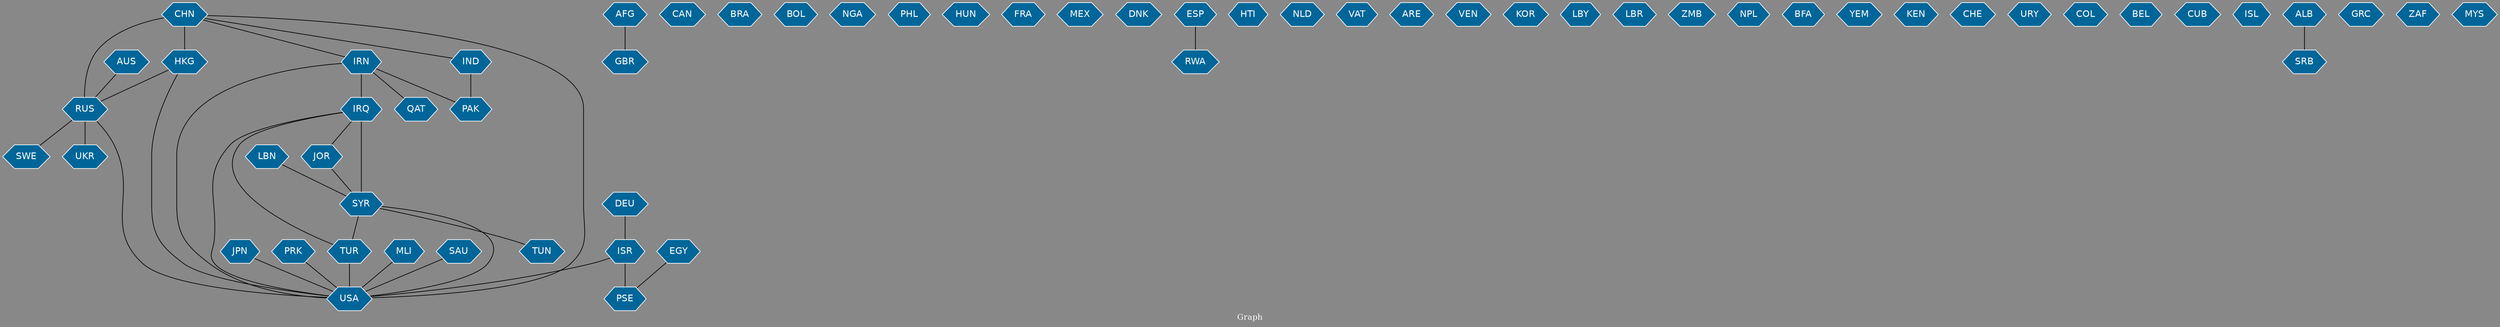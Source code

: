 // Countries together in item graph
graph {
	graph [bgcolor="#888888" fontcolor=white fontsize=12 label="Graph" outputorder=edgesfirst overlap=prism]
	node [color=white fillcolor="#006699" fontcolor=white fontname=Helvetica shape=hexagon style=filled]
	edge [arrowhead=open color=black fontcolor=white fontname=Courier fontsize=12]
		IRQ [label=IRQ]
		TUR [label=TUR]
		SYR [label=SYR]
		RUS [label=RUS]
		UKR [label=UKR]
		HKG [label=HKG]
		CHN [label=CHN]
		EGY [label=EGY]
		AFG [label=AFG]
		CAN [label=CAN]
		GBR [label=GBR]
		PAK [label=PAK]
		USA [label=USA]
		BRA [label=BRA]
		JPN [label=JPN]
		BOL [label=BOL]
		NGA [label=NGA]
		IND [label=IND]
		PRK [label=PRK]
		PHL [label=PHL]
		PSE [label=PSE]
		HUN [label=HUN]
		ISR [label=ISR]
		FRA [label=FRA]
		MEX [label=MEX]
		DNK [label=DNK]
		RWA [label=RWA]
		ESP [label=ESP]
		HTI [label=HTI]
		NLD [label=NLD]
		VAT [label=VAT]
		ARE [label=ARE]
		VEN [label=VEN]
		DEU [label=DEU]
		KOR [label=KOR]
		LBY [label=LBY]
		JOR [label=JOR]
		LBR [label=LBR]
		QAT [label=QAT]
		IRN [label=IRN]
		ZMB [label=ZMB]
		MLI [label=MLI]
		NPL [label=NPL]
		BFA [label=BFA]
		LBN [label=LBN]
		YEM [label=YEM]
		SAU [label=SAU]
		KEN [label=KEN]
		AUS [label=AUS]
		SWE [label=SWE]
		CHE [label=CHE]
		TUN [label=TUN]
		URY [label=URY]
		COL [label=COL]
		BEL [label=BEL]
		CUB [label=CUB]
		ISL [label=ISL]
		SRB [label=SRB]
		ALB [label=ALB]
		GRC [label=GRC]
		ZAF [label=ZAF]
		MYS [label=MYS]
			HKG -- USA [weight=2]
			SYR -- USA [weight=3]
			ISR -- PSE [weight=4]
			SYR -- TUR [weight=18]
			JPN -- USA [weight=1]
			CHN -- USA [weight=2]
			IRN -- IRQ [weight=1]
			SYR -- TUN [weight=1]
			EGY -- PSE [weight=1]
			IRQ -- USA [weight=3]
			CHN -- IRN [weight=1]
			ESP -- RWA [weight=1]
			ALB -- SRB [weight=1]
			CHN -- IND [weight=2]
			AFG -- GBR [weight=5]
			IRN -- QAT [weight=1]
			IND -- PAK [weight=6]
			MLI -- USA [weight=3]
			AUS -- RUS [weight=1]
			IRQ -- JOR [weight=1]
			CHN -- RUS [weight=4]
			RUS -- USA [weight=2]
			LBN -- SYR [weight=2]
			RUS -- UKR [weight=13]
			IRQ -- SYR [weight=20]
			IRN -- USA [weight=1]
			HKG -- RUS [weight=2]
			ISR -- USA [weight=1]
			JOR -- SYR [weight=1]
			IRN -- PAK [weight=1]
			TUR -- USA [weight=5]
			RUS -- SWE [weight=1]
			PRK -- USA [weight=1]
			IRQ -- TUR [weight=11]
			DEU -- ISR [weight=2]
			CHN -- HKG [weight=15]
			SAU -- USA [weight=3]
}